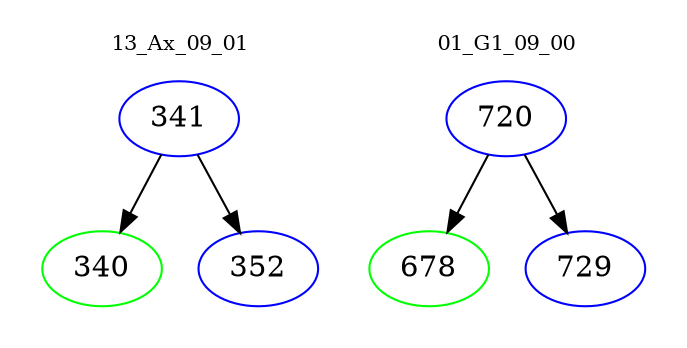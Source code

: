 digraph{
subgraph cluster_0 {
color = white
label = "13_Ax_09_01";
fontsize=10;
T0_341 [label="341", color="blue"]
T0_341 -> T0_340 [color="black"]
T0_340 [label="340", color="green"]
T0_341 -> T0_352 [color="black"]
T0_352 [label="352", color="blue"]
}
subgraph cluster_1 {
color = white
label = "01_G1_09_00";
fontsize=10;
T1_720 [label="720", color="blue"]
T1_720 -> T1_678 [color="black"]
T1_678 [label="678", color="green"]
T1_720 -> T1_729 [color="black"]
T1_729 [label="729", color="blue"]
}
}
